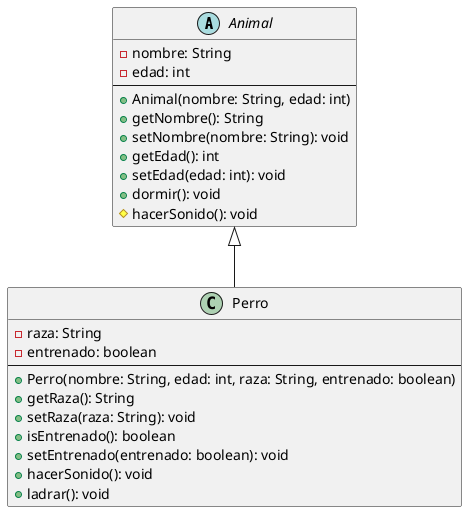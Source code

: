 @startuml
abstract class Animal {
    - nombre: String
    - edad: int
    --
    + Animal(nombre: String, edad: int)
    + getNombre(): String
    + setNombre(nombre: String): void
    + getEdad(): int
    + setEdad(edad: int): void
    + dormir(): void
    # hacerSonido(): void
}

class Perro {
    - raza: String
    - entrenado: boolean
    --
    + Perro(nombre: String, edad: int, raza: String, entrenado: boolean)
    + getRaza(): String
    + setRaza(raza: String): void
    + isEntrenado(): boolean
    + setEntrenado(entrenado: boolean): void
    + hacerSonido(): void
    + ladrar(): void
}

Animal <|-- Perro
@enduml
